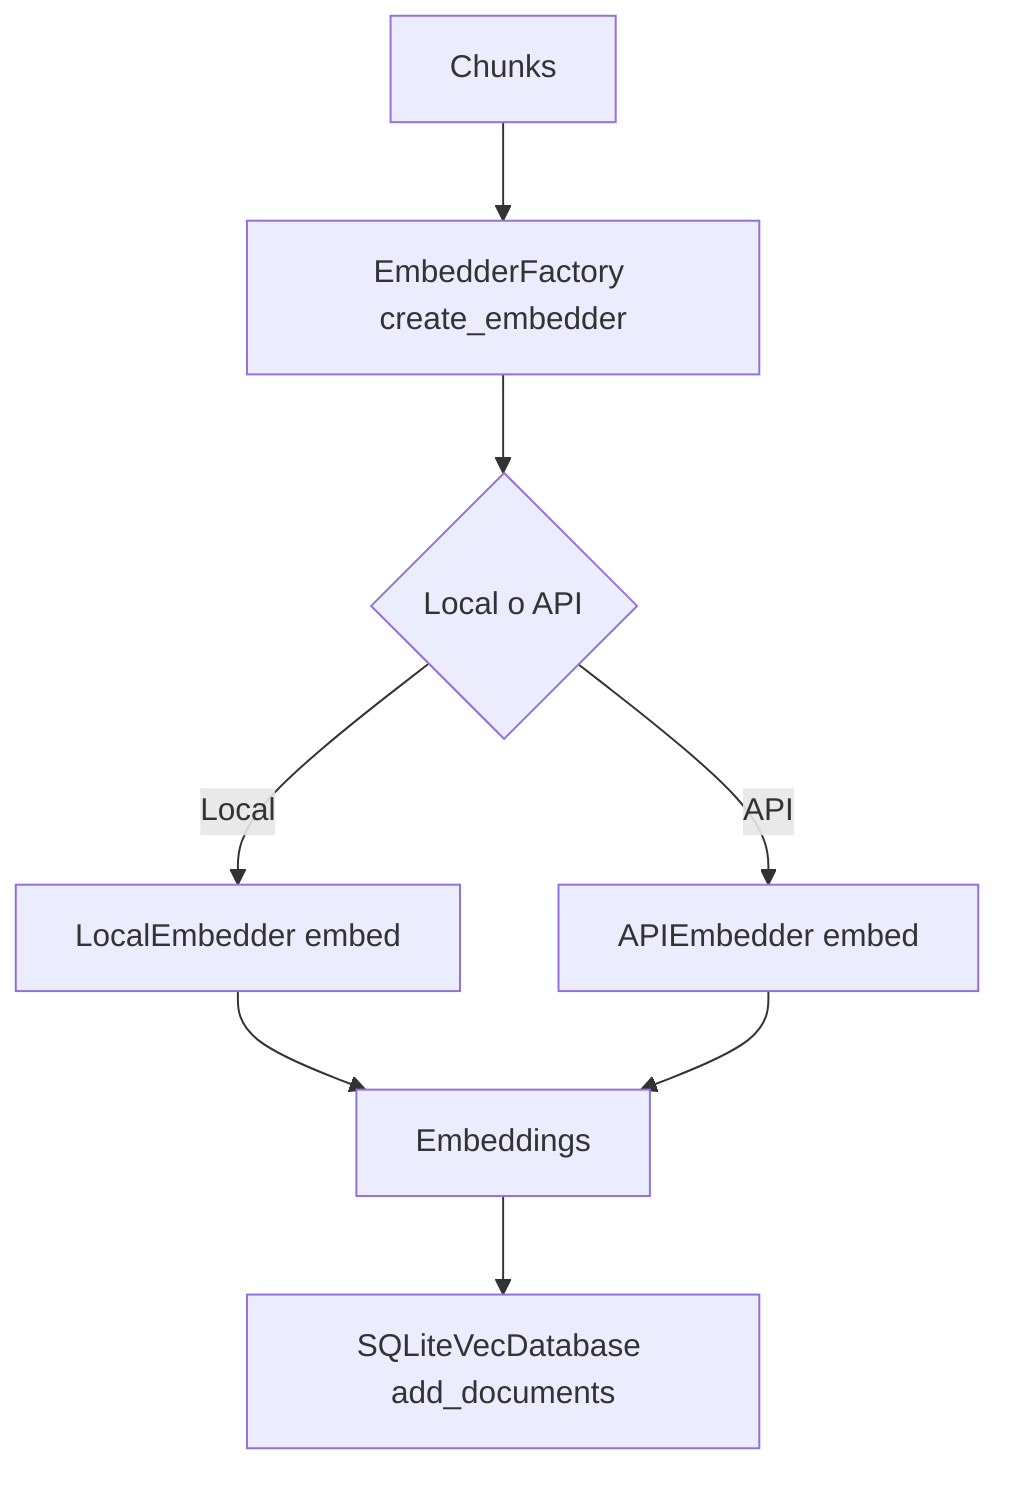 flowchart TD
    A[Chunks] --> B[EmbedderFactory create_embedder]
    B --> C{Local o API}
    C -- Local --> D[LocalEmbedder embed]
    C -- API --> E[APIEmbedder embed]
    D --> F[Embeddings]
    E --> F
    F --> G[SQLiteVecDatabase add_documents]
